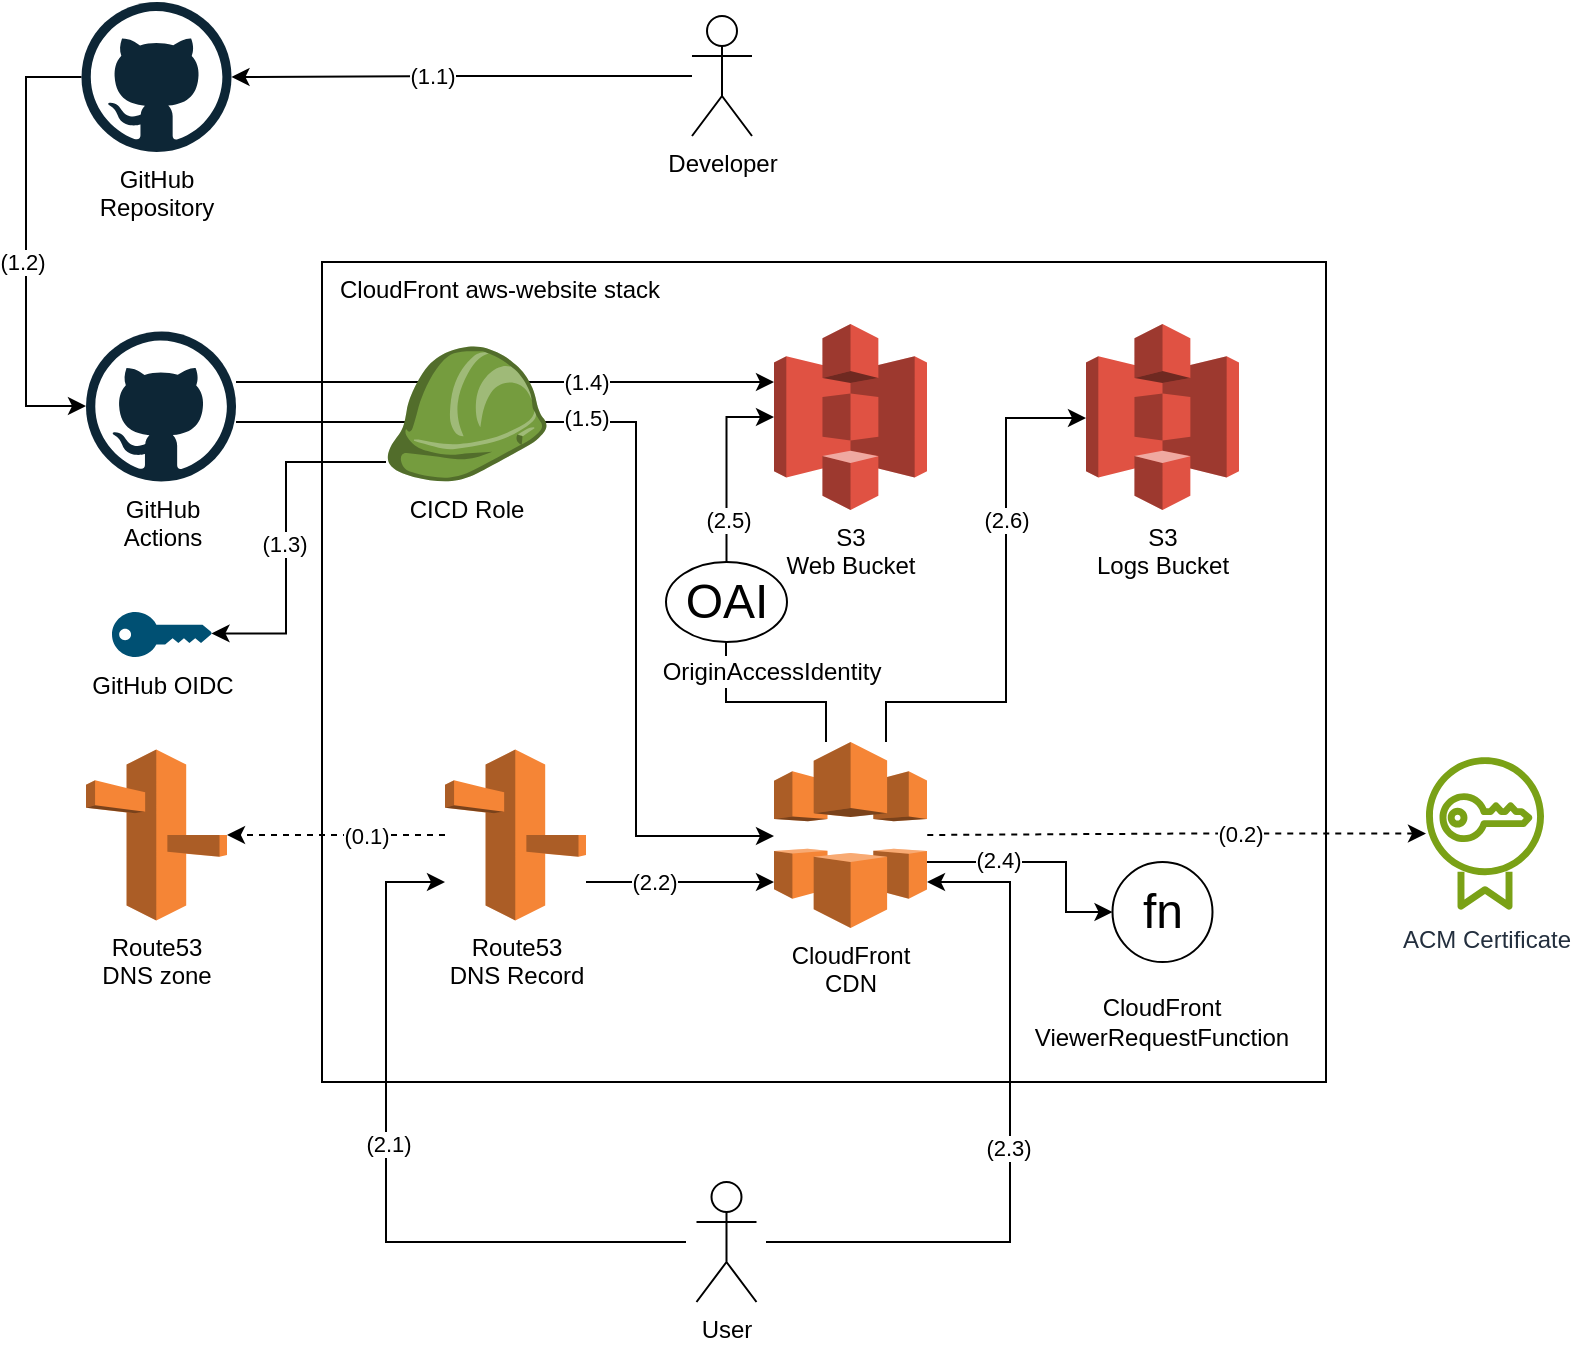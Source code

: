 <mxfile version="24.4.0" type="device">
  <diagram name="Page-1" id="SiJD-ng_YzuJyqXhKiwo">
    <mxGraphModel dx="1670" dy="721" grid="1" gridSize="10" guides="1" tooltips="1" connect="1" arrows="1" fold="1" page="1" pageScale="1" pageWidth="827" pageHeight="1169" math="0" shadow="0">
      <root>
        <mxCell id="0" />
        <mxCell id="1" parent="0" />
        <mxCell id="yIIMlywsqg2m234oK09I-35" value="CloudFront aws-website stack" style="rounded=0;whiteSpace=wrap;html=1;align=left;verticalAlign=top;labelBackgroundColor=none;labelBorderColor=none;textShadow=0;spacingLeft=7;" vertex="1" parent="1">
          <mxGeometry x="188" y="240" width="502" height="410" as="geometry" />
        </mxCell>
        <mxCell id="yIIMlywsqg2m234oK09I-25" style="edgeStyle=orthogonalEdgeStyle;rounded=0;orthogonalLoop=1;jettySize=auto;html=1;" edge="1" parent="1" source="yIIMlywsqg2m234oK09I-1" target="yIIMlywsqg2m234oK09I-6">
          <mxGeometry relative="1" as="geometry">
            <Array as="points">
              <mxPoint x="290" y="300" />
              <mxPoint x="290" y="300" />
            </Array>
          </mxGeometry>
        </mxCell>
        <mxCell id="yIIMlywsqg2m234oK09I-41" value="(1.4)" style="edgeLabel;html=1;align=center;verticalAlign=middle;resizable=0;points=[];" vertex="1" connectable="0" parent="yIIMlywsqg2m234oK09I-25">
          <mxGeometry x="0.48" relative="1" as="geometry">
            <mxPoint x="-24" as="offset" />
          </mxGeometry>
        </mxCell>
        <mxCell id="yIIMlywsqg2m234oK09I-26" style="edgeStyle=orthogonalEdgeStyle;rounded=0;orthogonalLoop=1;jettySize=auto;html=1;" edge="1" parent="1" source="yIIMlywsqg2m234oK09I-1" target="yIIMlywsqg2m234oK09I-4">
          <mxGeometry relative="1" as="geometry">
            <mxPoint x="130" y="330.0" as="sourcePoint" />
            <mxPoint x="389" y="527" as="targetPoint" />
            <Array as="points">
              <mxPoint x="345" y="320" />
              <mxPoint x="345" y="527" />
            </Array>
          </mxGeometry>
        </mxCell>
        <mxCell id="yIIMlywsqg2m234oK09I-42" value="(1.5)" style="edgeLabel;html=1;align=center;verticalAlign=middle;resizable=0;points=[];" vertex="1" connectable="0" parent="yIIMlywsqg2m234oK09I-26">
          <mxGeometry x="-0.275" relative="1" as="geometry">
            <mxPoint x="2" y="-2" as="offset" />
          </mxGeometry>
        </mxCell>
        <mxCell id="yIIMlywsqg2m234oK09I-1" value="GitHub&lt;br&gt;Actions" style="dashed=0;outlineConnect=0;html=1;align=center;labelPosition=center;verticalLabelPosition=bottom;verticalAlign=top;shape=mxgraph.weblogos.github" vertex="1" parent="1">
          <mxGeometry x="70" y="274.75" width="75" height="75" as="geometry" />
        </mxCell>
        <mxCell id="yIIMlywsqg2m234oK09I-2" value="CICD Role" style="outlineConnect=0;dashed=0;verticalLabelPosition=bottom;verticalAlign=top;align=center;html=1;shape=mxgraph.aws3.role;fillColor=#759C3E;gradientColor=none;" vertex="1" parent="1">
          <mxGeometry x="220" y="282.25" width="80.23" height="67.5" as="geometry" />
        </mxCell>
        <mxCell id="yIIMlywsqg2m234oK09I-14" style="edgeStyle=orthogonalEdgeStyle;rounded=0;orthogonalLoop=1;jettySize=auto;html=1;" edge="1" parent="1" source="yIIMlywsqg2m234oK09I-13" target="yIIMlywsqg2m234oK09I-6">
          <mxGeometry relative="1" as="geometry">
            <Array as="points">
              <mxPoint x="390" y="317.5" />
            </Array>
          </mxGeometry>
        </mxCell>
        <mxCell id="yIIMlywsqg2m234oK09I-47" value="(2.5)" style="edgeLabel;html=1;align=center;verticalAlign=middle;resizable=0;points=[];" vertex="1" connectable="0" parent="yIIMlywsqg2m234oK09I-14">
          <mxGeometry x="-0.557" relative="1" as="geometry">
            <mxPoint as="offset" />
          </mxGeometry>
        </mxCell>
        <mxCell id="yIIMlywsqg2m234oK09I-18" style="edgeStyle=orthogonalEdgeStyle;rounded=0;orthogonalLoop=1;jettySize=auto;html=1;" edge="1" parent="1" source="yIIMlywsqg2m234oK09I-4" target="yIIMlywsqg2m234oK09I-11">
          <mxGeometry relative="1" as="geometry">
            <Array as="points">
              <mxPoint x="470" y="460" />
              <mxPoint x="530" y="460" />
              <mxPoint x="530" y="318" />
            </Array>
          </mxGeometry>
        </mxCell>
        <mxCell id="yIIMlywsqg2m234oK09I-48" value="(2.6)" style="edgeLabel;html=1;align=center;verticalAlign=middle;resizable=0;points=[];" vertex="1" connectable="0" parent="yIIMlywsqg2m234oK09I-18">
          <mxGeometry x="0.304" relative="1" as="geometry">
            <mxPoint as="offset" />
          </mxGeometry>
        </mxCell>
        <mxCell id="yIIMlywsqg2m234oK09I-4" value="CloudFront&lt;br&gt;CDN" style="outlineConnect=0;dashed=0;verticalLabelPosition=bottom;verticalAlign=top;align=center;html=1;shape=mxgraph.aws3.cloudfront;fillColor=#F58536;gradientColor=none;" vertex="1" parent="1">
          <mxGeometry x="414" y="480" width="76.5" height="93" as="geometry" />
        </mxCell>
        <mxCell id="yIIMlywsqg2m234oK09I-6" value="S3&lt;br&gt;Web Bucket" style="outlineConnect=0;dashed=0;verticalLabelPosition=bottom;verticalAlign=top;align=center;html=1;shape=mxgraph.aws3.s3;fillColor=#E05243;gradientColor=none;" vertex="1" parent="1">
          <mxGeometry x="414" y="271" width="76.5" height="93" as="geometry" />
        </mxCell>
        <mxCell id="yIIMlywsqg2m234oK09I-9" value="Route53&lt;br&gt;DNS zone" style="outlineConnect=0;dashed=0;verticalLabelPosition=bottom;verticalAlign=top;align=center;html=1;shape=mxgraph.aws3.route_53;fillColor=#F58536;gradientColor=none;" vertex="1" parent="1">
          <mxGeometry x="70" y="483.75" width="70.5" height="85.5" as="geometry" />
        </mxCell>
        <mxCell id="yIIMlywsqg2m234oK09I-10" value="ACM Certificate" style="sketch=0;outlineConnect=0;fontColor=#232F3E;gradientColor=none;fillColor=#7AA116;strokeColor=none;dashed=0;verticalLabelPosition=bottom;verticalAlign=top;align=center;html=1;fontSize=12;fontStyle=0;aspect=fixed;pointerEvents=1;shape=mxgraph.aws4.certificate_manager;" vertex="1" parent="1">
          <mxGeometry x="740" y="486.75" width="59" height="78" as="geometry" />
        </mxCell>
        <mxCell id="yIIMlywsqg2m234oK09I-11" value="S3&lt;br&gt;Logs Bucket" style="outlineConnect=0;dashed=0;verticalLabelPosition=bottom;verticalAlign=top;align=center;html=1;shape=mxgraph.aws3.s3;fillColor=#E05243;gradientColor=none;" vertex="1" parent="1">
          <mxGeometry x="570" y="271" width="76.5" height="93" as="geometry" />
        </mxCell>
        <mxCell id="yIIMlywsqg2m234oK09I-16" style="edgeStyle=orthogonalEdgeStyle;rounded=0;orthogonalLoop=1;jettySize=auto;html=1;entryX=0;entryY=0.5;entryDx=0;entryDy=0;entryPerimeter=0;" edge="1" parent="1" source="yIIMlywsqg2m234oK09I-4" target="yIIMlywsqg2m234oK09I-8">
          <mxGeometry relative="1" as="geometry">
            <Array as="points">
              <mxPoint x="560" y="540" />
              <mxPoint x="560" y="565" />
            </Array>
          </mxGeometry>
        </mxCell>
        <mxCell id="yIIMlywsqg2m234oK09I-46" value="(2.4)" style="edgeLabel;html=1;align=center;verticalAlign=middle;resizable=0;points=[];" vertex="1" connectable="0" parent="yIIMlywsqg2m234oK09I-16">
          <mxGeometry x="-0.404" y="1" relative="1" as="geometry">
            <mxPoint as="offset" />
          </mxGeometry>
        </mxCell>
        <mxCell id="yIIMlywsqg2m234oK09I-17" value="" style="group" vertex="1" connectable="0" parent="1">
          <mxGeometry x="578.25" y="540" width="60" height="95" as="geometry" />
        </mxCell>
        <mxCell id="yIIMlywsqg2m234oK09I-8" value="fn" style="shape=mxgraph.electrical.abstract.function;html=1;shadow=0;dashed=0;align=center;strokeWidth=1;fontSize=24" vertex="1" parent="yIIMlywsqg2m234oK09I-17">
          <mxGeometry x="5" width="50" height="50" as="geometry" />
        </mxCell>
        <mxCell id="yIIMlywsqg2m234oK09I-15" value="CloudFront&lt;br&gt;ViewerRequestFunction" style="text;html=1;align=center;verticalAlign=middle;whiteSpace=wrap;rounded=0;" vertex="1" parent="yIIMlywsqg2m234oK09I-17">
          <mxGeometry y="65" width="60" height="30" as="geometry" />
        </mxCell>
        <mxCell id="yIIMlywsqg2m234oK09I-19" value="" style="edgeStyle=orthogonalEdgeStyle;rounded=0;orthogonalLoop=1;jettySize=auto;html=1;endArrow=none;endFill=0;" edge="1" parent="1" source="yIIMlywsqg2m234oK09I-4" target="yIIMlywsqg2m234oK09I-13">
          <mxGeometry relative="1" as="geometry">
            <mxPoint x="414" y="527" as="sourcePoint" />
            <mxPoint x="414" y="318" as="targetPoint" />
            <Array as="points">
              <mxPoint x="440" y="460" />
              <mxPoint x="390" y="460" />
            </Array>
          </mxGeometry>
        </mxCell>
        <mxCell id="yIIMlywsqg2m234oK09I-13" value="OAI" style="shape=mxgraph.electrical.abstract.function;html=1;shadow=0;dashed=0;align=center;strokeWidth=1;fontSize=24" vertex="1" parent="1">
          <mxGeometry x="360" y="390" width="60.5" height="40" as="geometry" />
        </mxCell>
        <mxCell id="yIIMlywsqg2m234oK09I-37" style="edgeStyle=orthogonalEdgeStyle;rounded=0;orthogonalLoop=1;jettySize=auto;html=1;endArrow=classic;endFill=1;dashed=1;" edge="1" parent="1" source="yIIMlywsqg2m234oK09I-20" target="yIIMlywsqg2m234oK09I-9">
          <mxGeometry relative="1" as="geometry" />
        </mxCell>
        <mxCell id="yIIMlywsqg2m234oK09I-49" value="(0.1)" style="edgeLabel;html=1;align=center;verticalAlign=middle;resizable=0;points=[];" vertex="1" connectable="0" parent="yIIMlywsqg2m234oK09I-37">
          <mxGeometry x="-0.266" relative="1" as="geometry">
            <mxPoint as="offset" />
          </mxGeometry>
        </mxCell>
        <mxCell id="yIIMlywsqg2m234oK09I-20" value="Route53&lt;br&gt;DNS Record" style="outlineConnect=0;dashed=0;verticalLabelPosition=bottom;verticalAlign=top;align=center;html=1;shape=mxgraph.aws3.route_53;fillColor=#F58536;gradientColor=none;" vertex="1" parent="1">
          <mxGeometry x="249.5" y="483.75" width="70.5" height="85.5" as="geometry" />
        </mxCell>
        <mxCell id="yIIMlywsqg2m234oK09I-21" style="edgeStyle=orthogonalEdgeStyle;rounded=0;orthogonalLoop=1;jettySize=auto;html=1;" edge="1" parent="1" target="yIIMlywsqg2m234oK09I-4">
          <mxGeometry relative="1" as="geometry">
            <mxPoint x="320" y="550" as="sourcePoint" />
            <mxPoint x="414" y="550" as="targetPoint" />
            <Array as="points">
              <mxPoint x="350" y="550" />
              <mxPoint x="350" y="550" />
            </Array>
          </mxGeometry>
        </mxCell>
        <mxCell id="yIIMlywsqg2m234oK09I-45" value="(2.2)" style="edgeLabel;html=1;align=center;verticalAlign=middle;resizable=0;points=[];" vertex="1" connectable="0" parent="yIIMlywsqg2m234oK09I-21">
          <mxGeometry x="-0.28" relative="1" as="geometry">
            <mxPoint as="offset" />
          </mxGeometry>
        </mxCell>
        <mxCell id="yIIMlywsqg2m234oK09I-23" style="edgeStyle=orthogonalEdgeStyle;rounded=0;orthogonalLoop=1;jettySize=auto;html=1;" edge="1" parent="1" target="yIIMlywsqg2m234oK09I-20">
          <mxGeometry relative="1" as="geometry">
            <mxPoint x="370" y="730" as="sourcePoint" />
            <Array as="points">
              <mxPoint x="220" y="730" />
              <mxPoint x="220" y="550" />
            </Array>
          </mxGeometry>
        </mxCell>
        <mxCell id="yIIMlywsqg2m234oK09I-43" value="(2.1)" style="edgeLabel;html=1;align=center;verticalAlign=middle;resizable=0;points=[];" vertex="1" connectable="0" parent="yIIMlywsqg2m234oK09I-23">
          <mxGeometry x="0.107" y="-1" relative="1" as="geometry">
            <mxPoint as="offset" />
          </mxGeometry>
        </mxCell>
        <mxCell id="yIIMlywsqg2m234oK09I-22" value="User" style="shape=umlActor;verticalLabelPosition=bottom;verticalAlign=top;html=1;outlineConnect=0;" vertex="1" parent="1">
          <mxGeometry x="375.25" y="700" width="30" height="60" as="geometry" />
        </mxCell>
        <mxCell id="yIIMlywsqg2m234oK09I-24" style="edgeStyle=orthogonalEdgeStyle;rounded=0;orthogonalLoop=1;jettySize=auto;html=1;" edge="1" parent="1" target="yIIMlywsqg2m234oK09I-4">
          <mxGeometry relative="1" as="geometry">
            <mxPoint x="410" y="730" as="sourcePoint" />
            <mxPoint x="485.38" y="550" as="targetPoint" />
            <Array as="points">
              <mxPoint x="532" y="730" />
              <mxPoint x="532" y="550" />
            </Array>
          </mxGeometry>
        </mxCell>
        <mxCell id="yIIMlywsqg2m234oK09I-44" value="(2.3)" style="edgeLabel;html=1;align=center;verticalAlign=middle;resizable=0;points=[];" vertex="1" connectable="0" parent="yIIMlywsqg2m234oK09I-24">
          <mxGeometry x="-0.009" y="1" relative="1" as="geometry">
            <mxPoint y="1" as="offset" />
          </mxGeometry>
        </mxCell>
        <mxCell id="yIIMlywsqg2m234oK09I-30" style="edgeStyle=orthogonalEdgeStyle;rounded=0;orthogonalLoop=1;jettySize=auto;html=1;startArrow=classic;startFill=1;endArrow=none;endFill=0;dashed=1;" edge="1" parent="1" source="yIIMlywsqg2m234oK09I-10" target="yIIMlywsqg2m234oK09I-4">
          <mxGeometry relative="1" as="geometry">
            <Array as="points" />
          </mxGeometry>
        </mxCell>
        <mxCell id="yIIMlywsqg2m234oK09I-50" value="(0.2)" style="edgeLabel;html=1;align=center;verticalAlign=middle;resizable=0;points=[];" vertex="1" connectable="0" parent="yIIMlywsqg2m234oK09I-30">
          <mxGeometry x="-0.285" y="-3" relative="1" as="geometry">
            <mxPoint x="-4" y="3" as="offset" />
          </mxGeometry>
        </mxCell>
        <mxCell id="yIIMlywsqg2m234oK09I-38" value="OriginAccessIdentity" style="text;html=1;align=center;verticalAlign=middle;whiteSpace=wrap;rounded=0;fillColor=default;" vertex="1" parent="1">
          <mxGeometry x="370" y="437" width="85.5" height="16" as="geometry" />
        </mxCell>
        <mxCell id="yIIMlywsqg2m234oK09I-54" style="edgeStyle=orthogonalEdgeStyle;rounded=0;orthogonalLoop=1;jettySize=auto;html=1;" edge="1" parent="1" source="yIIMlywsqg2m234oK09I-51" target="yIIMlywsqg2m234oK09I-53">
          <mxGeometry relative="1" as="geometry" />
        </mxCell>
        <mxCell id="yIIMlywsqg2m234oK09I-56" value="(1.1)" style="edgeLabel;html=1;align=center;verticalAlign=middle;resizable=0;points=[];" vertex="1" connectable="0" parent="yIIMlywsqg2m234oK09I-54">
          <mxGeometry x="0.131" y="-1" relative="1" as="geometry">
            <mxPoint as="offset" />
          </mxGeometry>
        </mxCell>
        <mxCell id="yIIMlywsqg2m234oK09I-51" value="Developer" style="shape=umlActor;verticalLabelPosition=bottom;verticalAlign=top;html=1;outlineConnect=0;" vertex="1" parent="1">
          <mxGeometry x="373" y="117" width="30" height="60" as="geometry" />
        </mxCell>
        <mxCell id="yIIMlywsqg2m234oK09I-55" style="edgeStyle=orthogonalEdgeStyle;rounded=0;orthogonalLoop=1;jettySize=auto;html=1;" edge="1" parent="1" source="yIIMlywsqg2m234oK09I-53" target="yIIMlywsqg2m234oK09I-1">
          <mxGeometry relative="1" as="geometry">
            <Array as="points">
              <mxPoint x="40" y="148" />
              <mxPoint x="40" y="312" />
            </Array>
          </mxGeometry>
        </mxCell>
        <mxCell id="yIIMlywsqg2m234oK09I-57" value="(1.2)" style="edgeLabel;html=1;align=center;verticalAlign=middle;resizable=0;points=[];" vertex="1" connectable="0" parent="yIIMlywsqg2m234oK09I-55">
          <mxGeometry x="0.082" y="-2" relative="1" as="geometry">
            <mxPoint as="offset" />
          </mxGeometry>
        </mxCell>
        <mxCell id="yIIMlywsqg2m234oK09I-53" value="GitHub&lt;br&gt;Repository" style="dashed=0;outlineConnect=0;html=1;align=center;labelPosition=center;verticalLabelPosition=bottom;verticalAlign=top;shape=mxgraph.weblogos.github" vertex="1" parent="1">
          <mxGeometry x="67.75" y="110" width="75" height="75" as="geometry" />
        </mxCell>
        <mxCell id="yIIMlywsqg2m234oK09I-58" value="GitHub OIDC" style="points=[[0,0.5,0],[0.24,0,0],[0.5,0.28,0],[0.995,0.475,0],[0.5,0.72,0],[0.24,1,0]];verticalLabelPosition=bottom;sketch=0;html=1;verticalAlign=top;aspect=fixed;align=center;pointerEvents=1;shape=mxgraph.cisco19.key;fillColor=#005073;strokeColor=none;" vertex="1" parent="1">
          <mxGeometry x="83" y="415" width="50" height="22.5" as="geometry" />
        </mxCell>
        <mxCell id="yIIMlywsqg2m234oK09I-59" style="edgeStyle=orthogonalEdgeStyle;rounded=0;orthogonalLoop=1;jettySize=auto;html=1;entryX=0.995;entryY=0.475;entryDx=0;entryDy=0;entryPerimeter=0;" edge="1" parent="1" source="yIIMlywsqg2m234oK09I-2" target="yIIMlywsqg2m234oK09I-58">
          <mxGeometry relative="1" as="geometry">
            <Array as="points">
              <mxPoint x="170" y="340" />
              <mxPoint x="170" y="426" />
            </Array>
          </mxGeometry>
        </mxCell>
        <mxCell id="yIIMlywsqg2m234oK09I-60" value="(1.3)" style="edgeLabel;html=1;align=center;verticalAlign=middle;resizable=0;points=[];" vertex="1" connectable="0" parent="yIIMlywsqg2m234oK09I-59">
          <mxGeometry x="0.049" y="-1" relative="1" as="geometry">
            <mxPoint as="offset" />
          </mxGeometry>
        </mxCell>
      </root>
    </mxGraphModel>
  </diagram>
</mxfile>
